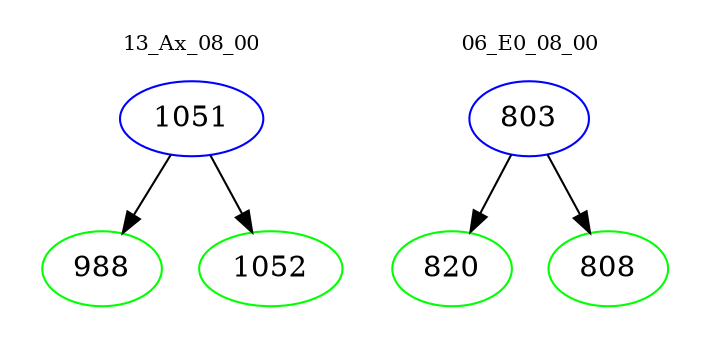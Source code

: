 digraph{
subgraph cluster_0 {
color = white
label = "13_Ax_08_00";
fontsize=10;
T0_1051 [label="1051", color="blue"]
T0_1051 -> T0_988 [color="black"]
T0_988 [label="988", color="green"]
T0_1051 -> T0_1052 [color="black"]
T0_1052 [label="1052", color="green"]
}
subgraph cluster_1 {
color = white
label = "06_E0_08_00";
fontsize=10;
T1_803 [label="803", color="blue"]
T1_803 -> T1_820 [color="black"]
T1_820 [label="820", color="green"]
T1_803 -> T1_808 [color="black"]
T1_808 [label="808", color="green"]
}
}
